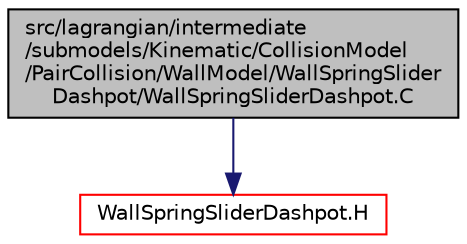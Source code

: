 digraph "src/lagrangian/intermediate/submodels/Kinematic/CollisionModel/PairCollision/WallModel/WallSpringSliderDashpot/WallSpringSliderDashpot.C"
{
  bgcolor="transparent";
  edge [fontname="Helvetica",fontsize="10",labelfontname="Helvetica",labelfontsize="10"];
  node [fontname="Helvetica",fontsize="10",shape=record];
  Node1 [label="src/lagrangian/intermediate\l/submodels/Kinematic/CollisionModel\l/PairCollision/WallModel/WallSpringSlider\lDashpot/WallSpringSliderDashpot.C",height=0.2,width=0.4,color="black", fillcolor="grey75", style="filled", fontcolor="black"];
  Node1 -> Node2 [color="midnightblue",fontsize="10",style="solid",fontname="Helvetica"];
  Node2 [label="WallSpringSliderDashpot.H",height=0.2,width=0.4,color="red",URL="$a06658.html"];
}
